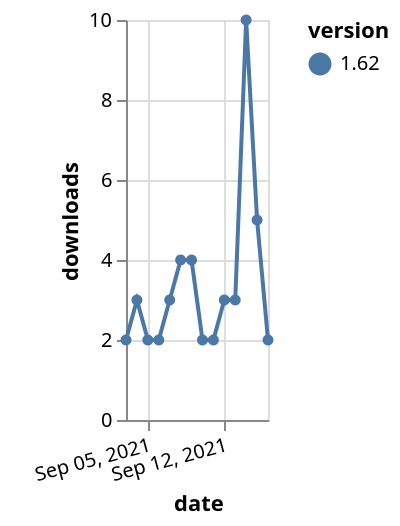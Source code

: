 {"$schema": "https://vega.github.io/schema/vega-lite/v5.json", "description": "A simple bar chart with embedded data.", "data": {"values": [{"date": "2021-09-03", "total": 3607, "delta": 2, "version": "1.62"}, {"date": "2021-09-04", "total": 3610, "delta": 3, "version": "1.62"}, {"date": "2021-09-05", "total": 3612, "delta": 2, "version": "1.62"}, {"date": "2021-09-06", "total": 3614, "delta": 2, "version": "1.62"}, {"date": "2021-09-07", "total": 3617, "delta": 3, "version": "1.62"}, {"date": "2021-09-08", "total": 3621, "delta": 4, "version": "1.62"}, {"date": "2021-09-09", "total": 3625, "delta": 4, "version": "1.62"}, {"date": "2021-09-10", "total": 3627, "delta": 2, "version": "1.62"}, {"date": "2021-09-11", "total": 3629, "delta": 2, "version": "1.62"}, {"date": "2021-09-12", "total": 3632, "delta": 3, "version": "1.62"}, {"date": "2021-09-13", "total": 3635, "delta": 3, "version": "1.62"}, {"date": "2021-09-14", "total": 3645, "delta": 10, "version": "1.62"}, {"date": "2021-09-15", "total": 3650, "delta": 5, "version": "1.62"}, {"date": "2021-09-16", "total": 3652, "delta": 2, "version": "1.62"}]}, "width": "container", "mark": {"type": "line", "point": {"filled": true}}, "encoding": {"x": {"field": "date", "type": "temporal", "timeUnit": "yearmonthdate", "title": "date", "axis": {"labelAngle": -15}}, "y": {"field": "delta", "type": "quantitative", "title": "downloads"}, "color": {"field": "version", "type": "nominal"}, "tooltip": {"field": "delta"}}}